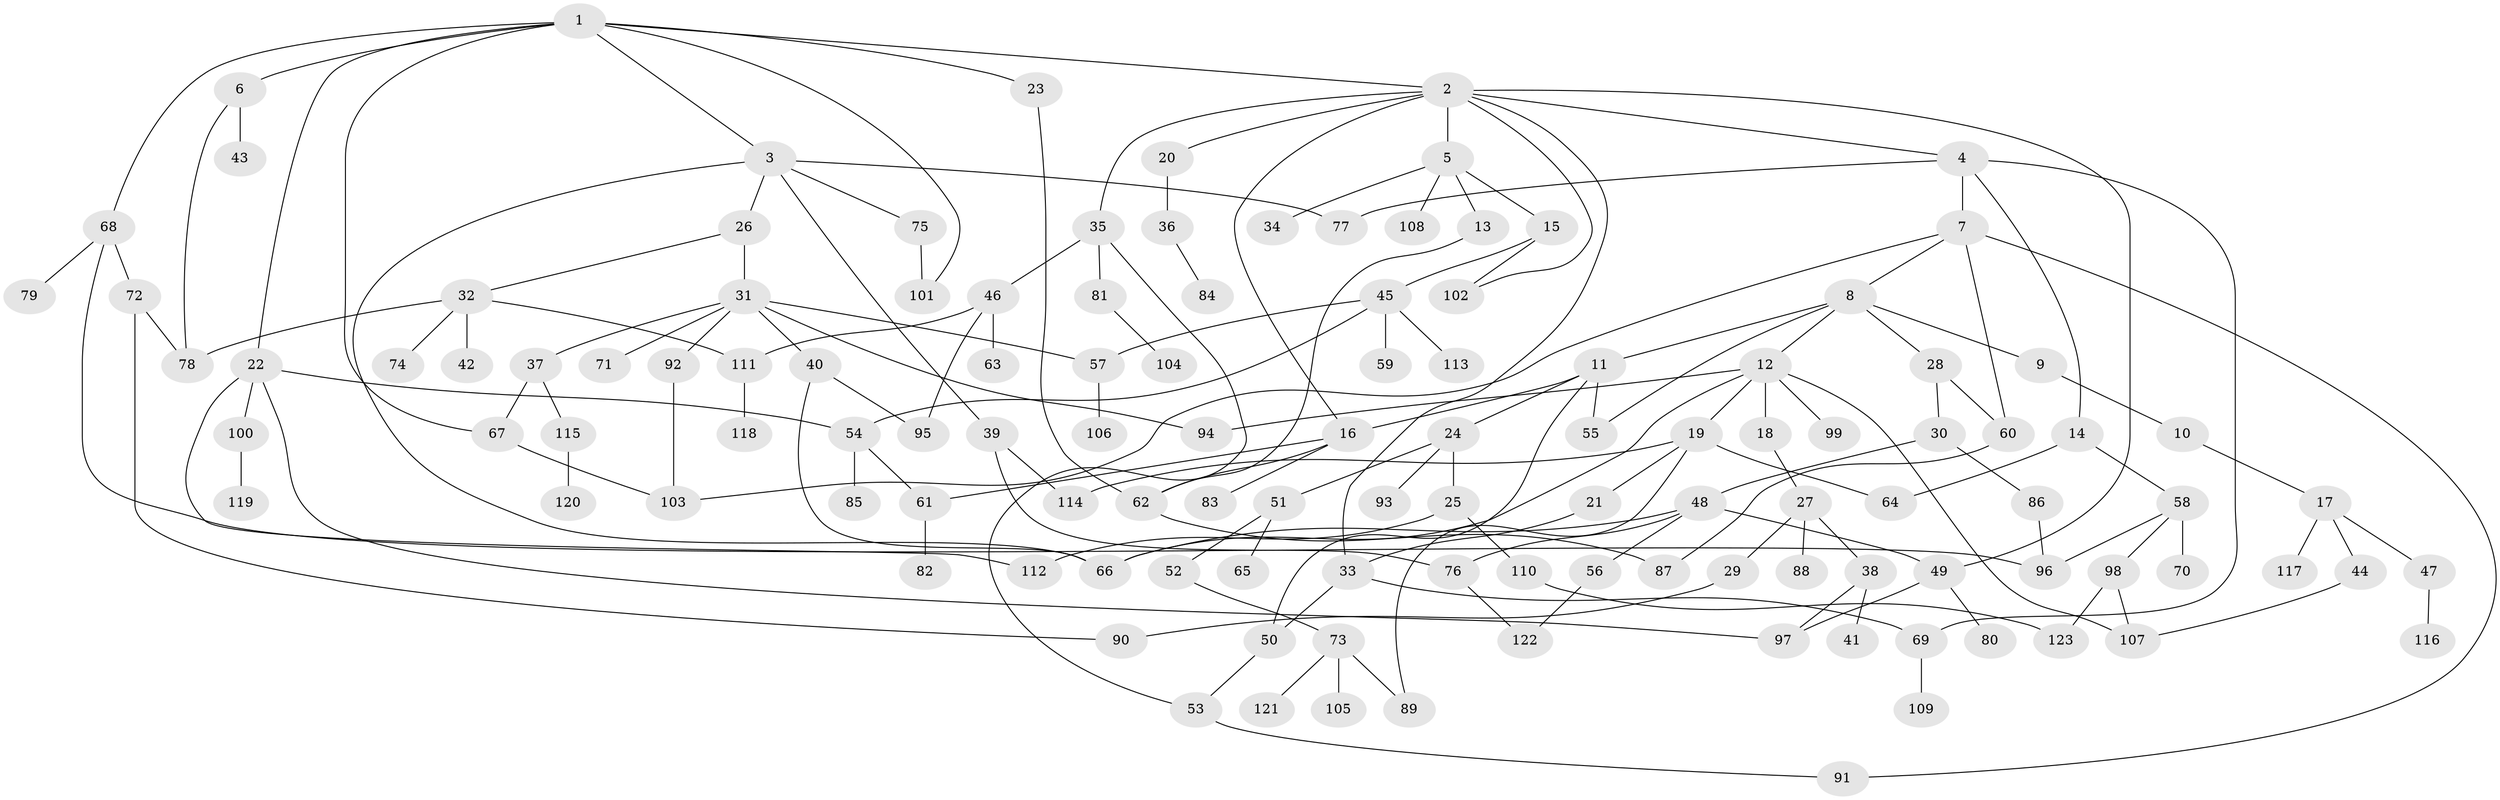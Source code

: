// Generated by graph-tools (version 1.1) at 2025/49/03/09/25 03:49:16]
// undirected, 123 vertices, 165 edges
graph export_dot {
graph [start="1"]
  node [color=gray90,style=filled];
  1;
  2;
  3;
  4;
  5;
  6;
  7;
  8;
  9;
  10;
  11;
  12;
  13;
  14;
  15;
  16;
  17;
  18;
  19;
  20;
  21;
  22;
  23;
  24;
  25;
  26;
  27;
  28;
  29;
  30;
  31;
  32;
  33;
  34;
  35;
  36;
  37;
  38;
  39;
  40;
  41;
  42;
  43;
  44;
  45;
  46;
  47;
  48;
  49;
  50;
  51;
  52;
  53;
  54;
  55;
  56;
  57;
  58;
  59;
  60;
  61;
  62;
  63;
  64;
  65;
  66;
  67;
  68;
  69;
  70;
  71;
  72;
  73;
  74;
  75;
  76;
  77;
  78;
  79;
  80;
  81;
  82;
  83;
  84;
  85;
  86;
  87;
  88;
  89;
  90;
  91;
  92;
  93;
  94;
  95;
  96;
  97;
  98;
  99;
  100;
  101;
  102;
  103;
  104;
  105;
  106;
  107;
  108;
  109;
  110;
  111;
  112;
  113;
  114;
  115;
  116;
  117;
  118;
  119;
  120;
  121;
  122;
  123;
  1 -- 2;
  1 -- 3;
  1 -- 6;
  1 -- 22;
  1 -- 23;
  1 -- 68;
  1 -- 101;
  1 -- 67;
  2 -- 4;
  2 -- 5;
  2 -- 16;
  2 -- 20;
  2 -- 35;
  2 -- 49;
  2 -- 33;
  2 -- 102;
  3 -- 26;
  3 -- 39;
  3 -- 75;
  3 -- 77;
  3 -- 66;
  4 -- 7;
  4 -- 14;
  4 -- 69;
  4 -- 77;
  5 -- 13;
  5 -- 15;
  5 -- 34;
  5 -- 108;
  6 -- 43;
  6 -- 78;
  7 -- 8;
  7 -- 60;
  7 -- 103;
  7 -- 91;
  8 -- 9;
  8 -- 11;
  8 -- 12;
  8 -- 28;
  8 -- 55;
  9 -- 10;
  10 -- 17;
  11 -- 24;
  11 -- 50;
  11 -- 55;
  11 -- 16;
  12 -- 18;
  12 -- 19;
  12 -- 94;
  12 -- 99;
  12 -- 107;
  12 -- 66;
  13 -- 62;
  14 -- 58;
  14 -- 64;
  15 -- 45;
  15 -- 102;
  16 -- 61;
  16 -- 83;
  16 -- 62;
  17 -- 44;
  17 -- 47;
  17 -- 117;
  18 -- 27;
  19 -- 21;
  19 -- 89;
  19 -- 114;
  19 -- 64;
  20 -- 36;
  21 -- 33;
  22 -- 54;
  22 -- 100;
  22 -- 97;
  22 -- 112;
  23 -- 62;
  24 -- 25;
  24 -- 51;
  24 -- 93;
  25 -- 110;
  25 -- 112;
  26 -- 31;
  26 -- 32;
  27 -- 29;
  27 -- 38;
  27 -- 88;
  28 -- 30;
  28 -- 60;
  29 -- 90;
  30 -- 48;
  30 -- 86;
  31 -- 37;
  31 -- 40;
  31 -- 71;
  31 -- 92;
  31 -- 57;
  31 -- 94;
  32 -- 42;
  32 -- 74;
  32 -- 111;
  32 -- 78;
  33 -- 69;
  33 -- 50;
  35 -- 46;
  35 -- 53;
  35 -- 81;
  36 -- 84;
  37 -- 67;
  37 -- 115;
  38 -- 41;
  38 -- 97;
  39 -- 114;
  39 -- 76;
  40 -- 66;
  40 -- 95;
  44 -- 107;
  45 -- 57;
  45 -- 59;
  45 -- 113;
  45 -- 54;
  46 -- 63;
  46 -- 111;
  46 -- 95;
  47 -- 116;
  48 -- 56;
  48 -- 76;
  48 -- 49;
  48 -- 66;
  49 -- 80;
  49 -- 97;
  50 -- 53;
  51 -- 52;
  51 -- 65;
  52 -- 73;
  53 -- 91;
  54 -- 85;
  54 -- 61;
  56 -- 122;
  57 -- 106;
  58 -- 70;
  58 -- 96;
  58 -- 98;
  60 -- 87;
  61 -- 82;
  62 -- 87;
  67 -- 103;
  68 -- 72;
  68 -- 79;
  68 -- 96;
  69 -- 109;
  72 -- 90;
  72 -- 78;
  73 -- 89;
  73 -- 105;
  73 -- 121;
  75 -- 101;
  76 -- 122;
  81 -- 104;
  86 -- 96;
  92 -- 103;
  98 -- 123;
  98 -- 107;
  100 -- 119;
  110 -- 123;
  111 -- 118;
  115 -- 120;
}
